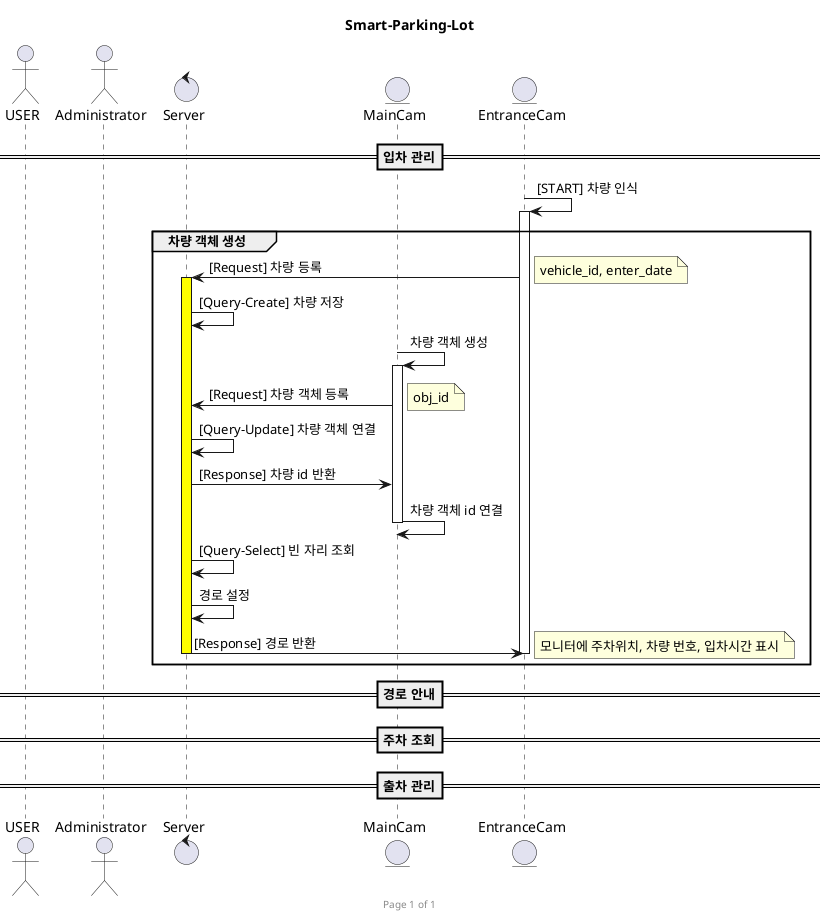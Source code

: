 @startuml
title Smart-Parking-Lot
footer Page %page% of %lastpage%

actor USER as user
actor Administrator as admin
control Server as server
entity MainCam as main
entity EntranceCam as enter

==입차 관리==
enter -> enter : [START] 차량 인식
activate enter
    group 차량 객체 생성
        enter -> server : [Request] 차량 등록
        note right : vehicle_id, enter_date
        activate server #yellow
            server -> server : [Query-Create] 차량 저장
                main -> main : 차량 객체 생성
                activate main
                    main -> server : [Request] 차량 객체 등록
                    note right : obj_id
                    server -> server : [Query-Update] 차량 객체 연결
                    server -> main : [Response] 차량 id 반환
                    main -> main : 차량 객체 id 연결
                deactivate main
            server -> server : [Query-Select] 빈 자리 조회
            server -> server : 경로 설정
            server -> enter : [Response] 경로 반환
            note right : 모니터에 주차위치, 차량 번호, 입차시간 표시
        deactivate server
deactivate enter
end

==경로 안내==

==주차 조회==

==출차 관리==

@enduml